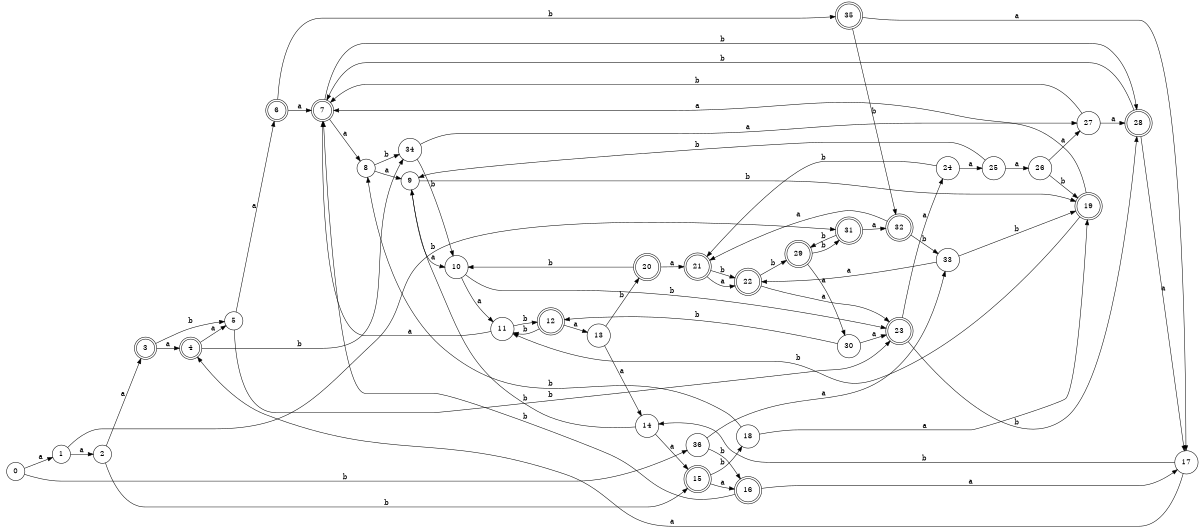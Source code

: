 digraph n30_3 {
__start0 [label="" shape="none"];

rankdir=LR;
size="8,5";

s0 [style="filled", color="black", fillcolor="white" shape="circle", label="0"];
s1 [style="filled", color="black", fillcolor="white" shape="circle", label="1"];
s2 [style="filled", color="black", fillcolor="white" shape="circle", label="2"];
s3 [style="rounded,filled", color="black", fillcolor="white" shape="doublecircle", label="3"];
s4 [style="rounded,filled", color="black", fillcolor="white" shape="doublecircle", label="4"];
s5 [style="filled", color="black", fillcolor="white" shape="circle", label="5"];
s6 [style="rounded,filled", color="black", fillcolor="white" shape="doublecircle", label="6"];
s7 [style="rounded,filled", color="black", fillcolor="white" shape="doublecircle", label="7"];
s8 [style="filled", color="black", fillcolor="white" shape="circle", label="8"];
s9 [style="filled", color="black", fillcolor="white" shape="circle", label="9"];
s10 [style="filled", color="black", fillcolor="white" shape="circle", label="10"];
s11 [style="filled", color="black", fillcolor="white" shape="circle", label="11"];
s12 [style="rounded,filled", color="black", fillcolor="white" shape="doublecircle", label="12"];
s13 [style="filled", color="black", fillcolor="white" shape="circle", label="13"];
s14 [style="filled", color="black", fillcolor="white" shape="circle", label="14"];
s15 [style="rounded,filled", color="black", fillcolor="white" shape="doublecircle", label="15"];
s16 [style="rounded,filled", color="black", fillcolor="white" shape="doublecircle", label="16"];
s17 [style="filled", color="black", fillcolor="white" shape="circle", label="17"];
s18 [style="filled", color="black", fillcolor="white" shape="circle", label="18"];
s19 [style="rounded,filled", color="black", fillcolor="white" shape="doublecircle", label="19"];
s20 [style="rounded,filled", color="black", fillcolor="white" shape="doublecircle", label="20"];
s21 [style="rounded,filled", color="black", fillcolor="white" shape="doublecircle", label="21"];
s22 [style="rounded,filled", color="black", fillcolor="white" shape="doublecircle", label="22"];
s23 [style="rounded,filled", color="black", fillcolor="white" shape="doublecircle", label="23"];
s24 [style="filled", color="black", fillcolor="white" shape="circle", label="24"];
s25 [style="filled", color="black", fillcolor="white" shape="circle", label="25"];
s26 [style="filled", color="black", fillcolor="white" shape="circle", label="26"];
s27 [style="filled", color="black", fillcolor="white" shape="circle", label="27"];
s28 [style="rounded,filled", color="black", fillcolor="white" shape="doublecircle", label="28"];
s29 [style="rounded,filled", color="black", fillcolor="white" shape="doublecircle", label="29"];
s30 [style="filled", color="black", fillcolor="white" shape="circle", label="30"];
s31 [style="rounded,filled", color="black", fillcolor="white" shape="doublecircle", label="31"];
s32 [style="rounded,filled", color="black", fillcolor="white" shape="doublecircle", label="32"];
s33 [style="filled", color="black", fillcolor="white" shape="circle", label="33"];
s34 [style="filled", color="black", fillcolor="white" shape="circle", label="34"];
s35 [style="rounded,filled", color="black", fillcolor="white" shape="doublecircle", label="35"];
s36 [style="filled", color="black", fillcolor="white" shape="circle", label="36"];
s0 -> s1 [label="a"];
s0 -> s36 [label="b"];
s1 -> s2 [label="a"];
s1 -> s31 [label="b"];
s2 -> s3 [label="a"];
s2 -> s15 [label="b"];
s3 -> s4 [label="a"];
s3 -> s5 [label="b"];
s4 -> s5 [label="a"];
s4 -> s34 [label="b"];
s5 -> s6 [label="a"];
s5 -> s23 [label="b"];
s6 -> s7 [label="a"];
s6 -> s35 [label="b"];
s7 -> s8 [label="a"];
s7 -> s28 [label="b"];
s8 -> s9 [label="a"];
s8 -> s34 [label="b"];
s9 -> s10 [label="a"];
s9 -> s19 [label="b"];
s10 -> s11 [label="a"];
s10 -> s23 [label="b"];
s11 -> s7 [label="a"];
s11 -> s12 [label="b"];
s12 -> s13 [label="a"];
s12 -> s11 [label="b"];
s13 -> s14 [label="a"];
s13 -> s20 [label="b"];
s14 -> s15 [label="a"];
s14 -> s9 [label="b"];
s15 -> s16 [label="a"];
s15 -> s18 [label="b"];
s16 -> s17 [label="a"];
s16 -> s7 [label="b"];
s17 -> s4 [label="a"];
s17 -> s14 [label="b"];
s18 -> s19 [label="a"];
s18 -> s8 [label="b"];
s19 -> s7 [label="a"];
s19 -> s11 [label="b"];
s20 -> s21 [label="a"];
s20 -> s10 [label="b"];
s21 -> s22 [label="a"];
s21 -> s22 [label="b"];
s22 -> s23 [label="a"];
s22 -> s29 [label="b"];
s23 -> s24 [label="a"];
s23 -> s28 [label="b"];
s24 -> s25 [label="a"];
s24 -> s21 [label="b"];
s25 -> s26 [label="a"];
s25 -> s9 [label="b"];
s26 -> s27 [label="a"];
s26 -> s19 [label="b"];
s27 -> s28 [label="a"];
s27 -> s7 [label="b"];
s28 -> s17 [label="a"];
s28 -> s7 [label="b"];
s29 -> s30 [label="a"];
s29 -> s31 [label="b"];
s30 -> s23 [label="a"];
s30 -> s12 [label="b"];
s31 -> s32 [label="a"];
s31 -> s29 [label="b"];
s32 -> s21 [label="a"];
s32 -> s33 [label="b"];
s33 -> s22 [label="a"];
s33 -> s19 [label="b"];
s34 -> s27 [label="a"];
s34 -> s10 [label="b"];
s35 -> s17 [label="a"];
s35 -> s32 [label="b"];
s36 -> s33 [label="a"];
s36 -> s16 [label="b"];

}